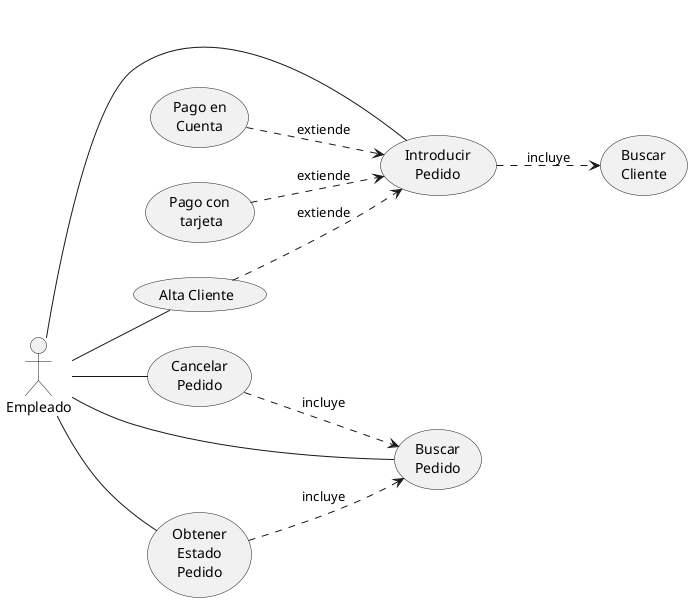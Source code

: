 @startuml
left to right direction
:Empleado: as empleado
(Alta Cliente) as alta
(Introducir\nPedido) as introducir
(Obtener\nEstado\nPedido) as obtener
(Cancelar\nPedido) as cancelar
(Buscar\nCliente) as buscarC
(Pago en\nCuenta) as pagoCuenta
(Buscar\nPedido) as buscarP
(Pago con\n tarjeta) as pagoTarjeta

empleado -- alta
empleado -- introducir
empleado -- obtener
empleado -- buscarP
empleado -- cancelar
alta ..> introducir : extiende
introducir ..> buscarC : incluye
pagoTarjeta ..> introducir : extiende
pagoCuenta ..> introducir : extiende
obtener ..> buscarP : incluye
cancelar ..> buscarP : incluye
@enduml
